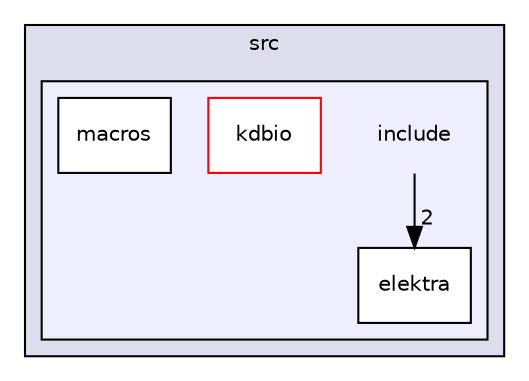 digraph "include" {
  compound=true
  node [ fontsize="10", fontname="Helvetica"];
  edge [ labelfontsize="10", labelfontname="Helvetica"];
  subgraph clusterdir_68267d1309a1af8e8297ef4c3efbcdba {
    graph [ bgcolor="#ddddee", pencolor="black", label="src" fontname="Helvetica", fontsize="10", URL="dir_68267d1309a1af8e8297ef4c3efbcdba.html"]
  subgraph clusterdir_b0856f6b0d80ccb263b2f415c91f9e17 {
    graph [ bgcolor="#eeeeff", pencolor="black", label="" URL="dir_b0856f6b0d80ccb263b2f415c91f9e17.html"];
    dir_b0856f6b0d80ccb263b2f415c91f9e17 [shape=plaintext label="include"];
  dir_ec9c98eb0901ff5d570b0a72385d3dd1 [shape=box label="elektra" fillcolor="white" style="filled" URL="dir_ec9c98eb0901ff5d570b0a72385d3dd1.html"];
  dir_b7339a6547865f2fbcd09af51f340089 [shape=box label="kdbio" fillcolor="white" style="filled" color="red" URL="dir_b7339a6547865f2fbcd09af51f340089.html"];
  dir_8940726c3462ae354ee41101b06843f7 [shape=box label="macros" fillcolor="white" style="filled" URL="dir_8940726c3462ae354ee41101b06843f7.html"];
  }
  }
  dir_b0856f6b0d80ccb263b2f415c91f9e17->dir_ec9c98eb0901ff5d570b0a72385d3dd1 [headlabel="2", labeldistance=1.5 headhref="dir_000031_000032.html"];
}
